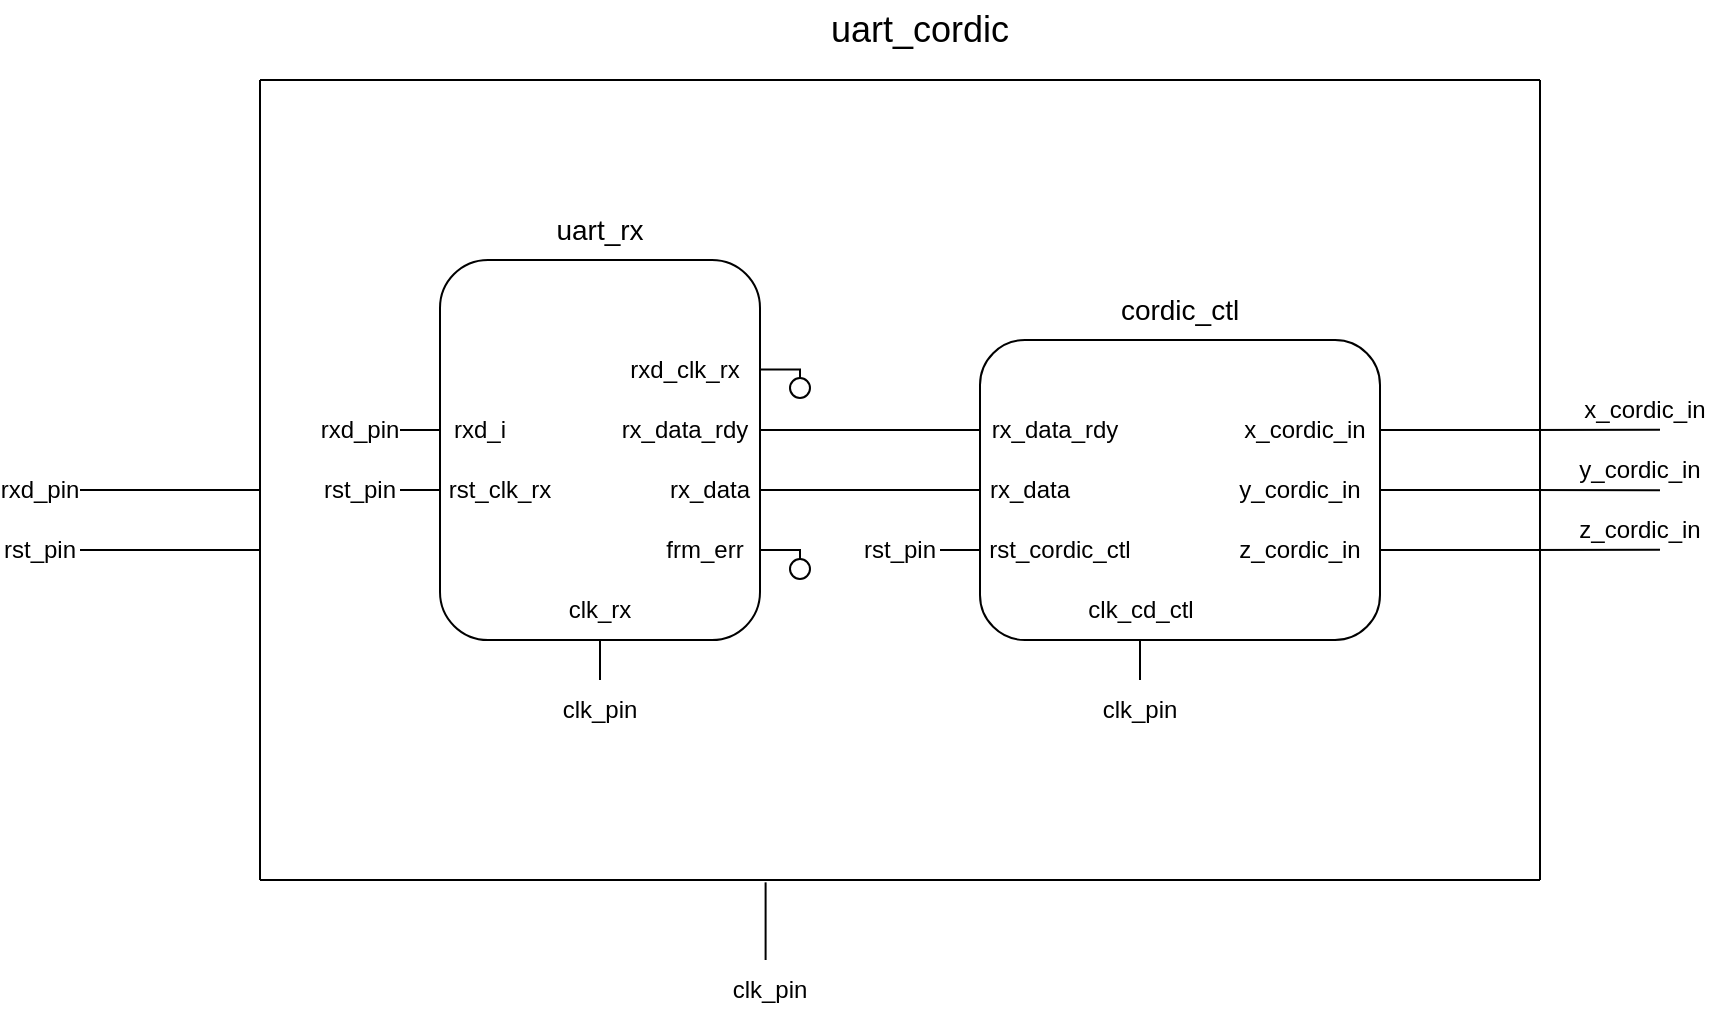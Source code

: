 <mxfile version="24.7.8">
  <diagram id="SEVy3bsyrVNrqaWMy1Hi" name="Página-1">
    <mxGraphModel dx="854" dy="-108" grid="1" gridSize="10" guides="1" tooltips="1" connect="1" arrows="1" fold="1" page="0" pageScale="1" pageWidth="1169" pageHeight="1654" math="0" shadow="0">
      <root>
        <mxCell id="0" />
        <mxCell id="1" parent="0" />
        <mxCell id="6v44J63JRGMGie98hEK5-2" value="&lt;span style=&quot;font-size: 18px;&quot;&gt;uart_cordic&lt;/span&gt;" style="text;html=1;align=center;verticalAlign=middle;whiteSpace=wrap;rounded=0;" parent="1" vertex="1">
          <mxGeometry x="275" y="640" width="110" height="30" as="geometry" />
        </mxCell>
        <mxCell id="6v44J63JRGMGie98hEK5-5" value="" style="rounded=1;whiteSpace=wrap;html=1;fillColor=default;" parent="1" vertex="1">
          <mxGeometry x="90" y="770" width="160" height="190" as="geometry" />
        </mxCell>
        <mxCell id="6v44J63JRGMGie98hEK5-6" value="&lt;font style=&quot;font-size: 14px;&quot;&gt;uart_rx&lt;/font&gt;" style="text;html=1;align=center;verticalAlign=middle;whiteSpace=wrap;rounded=0;" parent="1" vertex="1">
          <mxGeometry x="140" y="740" width="60" height="30" as="geometry" />
        </mxCell>
        <mxCell id="6v44J63JRGMGie98hEK5-8" value="" style="rounded=1;whiteSpace=wrap;html=1;" parent="1" vertex="1">
          <mxGeometry x="360" y="810" width="200" height="150" as="geometry" />
        </mxCell>
        <mxCell id="6v44J63JRGMGie98hEK5-9" value="&lt;font style=&quot;font-size: 14px;&quot;&gt;cordic_ctl&lt;/font&gt;" style="text;html=1;align=center;verticalAlign=middle;whiteSpace=wrap;rounded=0;" parent="1" vertex="1">
          <mxGeometry x="430" y="780" width="60" height="30" as="geometry" />
        </mxCell>
        <mxCell id="6v44J63JRGMGie98hEK5-13" value="clk_rx" style="text;html=1;align=center;verticalAlign=middle;whiteSpace=wrap;rounded=0;" parent="1" vertex="1">
          <mxGeometry x="160" y="930" width="20" height="30" as="geometry" />
        </mxCell>
        <mxCell id="6v44J63JRGMGie98hEK5-14" value="clk_cd_ctl" style="text;html=1;align=center;verticalAlign=middle;whiteSpace=wrap;rounded=0;" parent="1" vertex="1">
          <mxGeometry x="412.5" y="930" width="55" height="30" as="geometry" />
        </mxCell>
        <mxCell id="6v44J63JRGMGie98hEK5-26" style="edgeStyle=orthogonalEdgeStyle;rounded=0;orthogonalLoop=1;jettySize=auto;html=1;entryX=0.5;entryY=1;entryDx=0;entryDy=0;endArrow=none;endFill=0;" parent="1" source="6v44J63JRGMGie98hEK5-22" target="6v44J63JRGMGie98hEK5-13" edge="1">
          <mxGeometry relative="1" as="geometry" />
        </mxCell>
        <mxCell id="6v44J63JRGMGie98hEK5-22" value="clk_pin" style="text;html=1;align=center;verticalAlign=middle;whiteSpace=wrap;rounded=0;" parent="1" vertex="1">
          <mxGeometry x="150" y="980" width="40" height="30" as="geometry" />
        </mxCell>
        <mxCell id="6v44J63JRGMGie98hEK5-28" style="edgeStyle=orthogonalEdgeStyle;rounded=0;orthogonalLoop=1;jettySize=auto;html=1;entryX=0.5;entryY=1;entryDx=0;entryDy=0;endArrow=none;endFill=0;" parent="1" source="6v44J63JRGMGie98hEK5-27" target="6v44J63JRGMGie98hEK5-14" edge="1">
          <mxGeometry relative="1" as="geometry" />
        </mxCell>
        <mxCell id="6v44J63JRGMGie98hEK5-27" value="clk_pin" style="text;html=1;align=center;verticalAlign=middle;whiteSpace=wrap;rounded=0;" parent="1" vertex="1">
          <mxGeometry x="420" y="980" width="40" height="30" as="geometry" />
        </mxCell>
        <mxCell id="6v44J63JRGMGie98hEK5-29" value="rst_clk_rx" style="text;html=1;align=center;verticalAlign=middle;whiteSpace=wrap;rounded=0;" parent="1" vertex="1">
          <mxGeometry x="90" y="870" width="60" height="30" as="geometry" />
        </mxCell>
        <mxCell id="6v44J63JRGMGie98hEK5-30" value="rst_cordic_ctl" style="text;html=1;align=center;verticalAlign=middle;whiteSpace=wrap;rounded=0;" parent="1" vertex="1">
          <mxGeometry x="360" y="900" width="80" height="30" as="geometry" />
        </mxCell>
        <mxCell id="6v44J63JRGMGie98hEK5-32" style="edgeStyle=orthogonalEdgeStyle;rounded=0;orthogonalLoop=1;jettySize=auto;html=1;exitX=1;exitY=0.5;exitDx=0;exitDy=0;entryX=0;entryY=0.5;entryDx=0;entryDy=0;endArrow=none;endFill=0;" parent="1" source="6v44J63JRGMGie98hEK5-31" target="6v44J63JRGMGie98hEK5-29" edge="1">
          <mxGeometry relative="1" as="geometry" />
        </mxCell>
        <mxCell id="6v44J63JRGMGie98hEK5-31" value="rst_pin" style="text;html=1;align=center;verticalAlign=middle;whiteSpace=wrap;rounded=0;" parent="1" vertex="1">
          <mxGeometry x="30" y="870" width="40" height="30" as="geometry" />
        </mxCell>
        <mxCell id="6v44J63JRGMGie98hEK5-33" value="rxd_i" style="text;html=1;align=center;verticalAlign=middle;whiteSpace=wrap;rounded=0;" parent="1" vertex="1">
          <mxGeometry x="90" y="840" width="40" height="30" as="geometry" />
        </mxCell>
        <mxCell id="6v44J63JRGMGie98hEK5-35" style="edgeStyle=orthogonalEdgeStyle;rounded=0;orthogonalLoop=1;jettySize=auto;html=1;entryX=0;entryY=0.5;entryDx=0;entryDy=0;endArrow=none;endFill=0;" parent="1" source="6v44J63JRGMGie98hEK5-34" target="6v44J63JRGMGie98hEK5-33" edge="1">
          <mxGeometry relative="1" as="geometry" />
        </mxCell>
        <mxCell id="6v44J63JRGMGie98hEK5-34" value="rxd_pin" style="text;html=1;align=center;verticalAlign=middle;whiteSpace=wrap;rounded=0;" parent="1" vertex="1">
          <mxGeometry x="30" y="840" width="40" height="30" as="geometry" />
        </mxCell>
        <mxCell id="6v44J63JRGMGie98hEK5-39" style="edgeStyle=orthogonalEdgeStyle;rounded=0;orthogonalLoop=1;jettySize=auto;html=1;exitX=1;exitY=0.5;exitDx=0;exitDy=0;startArrow=none;startFill=0;endArrow=none;endFill=0;" parent="1" source="6v44J63JRGMGie98hEK5-36" edge="1">
          <mxGeometry relative="1" as="geometry">
            <mxPoint y="885" as="targetPoint" />
          </mxGeometry>
        </mxCell>
        <mxCell id="6v44J63JRGMGie98hEK5-36" value="rxd_pin" style="text;html=1;align=center;verticalAlign=middle;whiteSpace=wrap;rounded=0;" parent="1" vertex="1">
          <mxGeometry x="-130" y="870" width="40" height="30" as="geometry" />
        </mxCell>
        <mxCell id="6v44J63JRGMGie98hEK5-38" value="rst_pin" style="text;html=1;align=center;verticalAlign=middle;whiteSpace=wrap;rounded=0;" parent="1" vertex="1">
          <mxGeometry x="-130" y="900" width="40" height="30" as="geometry" />
        </mxCell>
        <mxCell id="6v44J63JRGMGie98hEK5-40" style="edgeStyle=orthogonalEdgeStyle;rounded=0;orthogonalLoop=1;jettySize=auto;html=1;exitX=1;exitY=0.5;exitDx=0;exitDy=0;endArrow=none;endFill=0;" parent="1" source="6v44J63JRGMGie98hEK5-38" edge="1">
          <mxGeometry relative="1" as="geometry">
            <mxPoint y="915" as="targetPoint" />
          </mxGeometry>
        </mxCell>
        <mxCell id="6v44J63JRGMGie98hEK5-41" value="clk_pin" style="text;html=1;align=center;verticalAlign=middle;whiteSpace=wrap;rounded=0;" parent="1" vertex="1">
          <mxGeometry x="235" y="1120" width="40" height="30" as="geometry" />
        </mxCell>
        <mxCell id="6v44J63JRGMGie98hEK5-42" style="edgeStyle=orthogonalEdgeStyle;rounded=0;orthogonalLoop=1;jettySize=auto;html=1;entryX=0.31;entryY=1.003;entryDx=0;entryDy=0;entryPerimeter=0;endArrow=none;endFill=0;" parent="1" source="6v44J63JRGMGie98hEK5-41" edge="1">
          <mxGeometry relative="1" as="geometry">
            <mxPoint x="252.8" y="1081.17" as="targetPoint" />
            <Array as="points">
              <mxPoint x="253" y="1135" />
            </Array>
          </mxGeometry>
        </mxCell>
        <mxCell id="6v44J63JRGMGie98hEK5-60" style="edgeStyle=orthogonalEdgeStyle;rounded=0;orthogonalLoop=1;jettySize=auto;html=1;entryX=0;entryY=0.5;entryDx=0;entryDy=0;endArrow=none;endFill=0;" parent="1" source="6v44J63JRGMGie98hEK5-43" target="6v44J63JRGMGie98hEK5-58" edge="1">
          <mxGeometry relative="1" as="geometry" />
        </mxCell>
        <mxCell id="6v44J63JRGMGie98hEK5-43" value="rx_data" style="text;html=1;align=center;verticalAlign=middle;whiteSpace=wrap;rounded=0;" parent="1" vertex="1">
          <mxGeometry x="200" y="870" width="50" height="30" as="geometry" />
        </mxCell>
        <mxCell id="6v44J63JRGMGie98hEK5-46" value="rx_data_rdy" style="text;html=1;align=center;verticalAlign=middle;whiteSpace=wrap;rounded=0;" parent="1" vertex="1">
          <mxGeometry x="175" y="840" width="75" height="30" as="geometry" />
        </mxCell>
        <mxCell id="6v44J63JRGMGie98hEK5-52" value="" style="endArrow=none;html=1;rounded=0;" parent="1" edge="1">
          <mxGeometry width="50" height="50" relative="1" as="geometry">
            <mxPoint y="1080" as="sourcePoint" />
            <mxPoint y="680" as="targetPoint" />
          </mxGeometry>
        </mxCell>
        <mxCell id="6v44J63JRGMGie98hEK5-53" value="" style="endArrow=none;html=1;rounded=0;" parent="1" edge="1">
          <mxGeometry width="50" height="50" relative="1" as="geometry">
            <mxPoint y="680" as="sourcePoint" />
            <mxPoint x="640" y="680" as="targetPoint" />
          </mxGeometry>
        </mxCell>
        <mxCell id="6v44J63JRGMGie98hEK5-54" value="" style="endArrow=none;html=1;rounded=0;" parent="1" edge="1">
          <mxGeometry width="50" height="50" relative="1" as="geometry">
            <mxPoint y="1080" as="sourcePoint" />
            <mxPoint x="640" y="1080" as="targetPoint" />
          </mxGeometry>
        </mxCell>
        <mxCell id="6v44J63JRGMGie98hEK5-55" value="" style="endArrow=none;html=1;rounded=0;" parent="1" edge="1">
          <mxGeometry width="50" height="50" relative="1" as="geometry">
            <mxPoint x="640" y="1080" as="sourcePoint" />
            <mxPoint x="640" y="680" as="targetPoint" />
          </mxGeometry>
        </mxCell>
        <mxCell id="6v44J63JRGMGie98hEK5-56" value="" style="endArrow=none;html=1;rounded=0;exitX=1;exitY=0.5;exitDx=0;exitDy=0;entryX=0;entryY=0.5;entryDx=0;entryDy=0;" parent="1" source="6v44J63JRGMGie98hEK5-46" target="6v44J63JRGMGie98hEK5-59" edge="1">
          <mxGeometry width="50" height="50" relative="1" as="geometry">
            <mxPoint x="280" y="870" as="sourcePoint" />
            <mxPoint x="330" y="820" as="targetPoint" />
          </mxGeometry>
        </mxCell>
        <mxCell id="6v44J63JRGMGie98hEK5-58" value="rx_data" style="text;html=1;align=center;verticalAlign=middle;whiteSpace=wrap;rounded=0;" parent="1" vertex="1">
          <mxGeometry x="360" y="870" width="50" height="30" as="geometry" />
        </mxCell>
        <mxCell id="6v44J63JRGMGie98hEK5-59" value="rx_data_rdy" style="text;html=1;align=center;verticalAlign=middle;whiteSpace=wrap;rounded=0;" parent="1" vertex="1">
          <mxGeometry x="360" y="840" width="75" height="30" as="geometry" />
        </mxCell>
        <mxCell id="6v44J63JRGMGie98hEK5-61" style="edgeStyle=orthogonalEdgeStyle;rounded=0;orthogonalLoop=1;jettySize=auto;html=1;exitX=1;exitY=0.5;exitDx=0;exitDy=0;entryX=0;entryY=0.5;entryDx=0;entryDy=0;endArrow=none;endFill=0;" parent="1" source="6v44J63JRGMGie98hEK5-62" edge="1">
          <mxGeometry relative="1" as="geometry">
            <mxPoint x="360" y="915" as="targetPoint" />
          </mxGeometry>
        </mxCell>
        <mxCell id="6v44J63JRGMGie98hEK5-62" value="rst_pin" style="text;html=1;align=center;verticalAlign=middle;whiteSpace=wrap;rounded=0;" parent="1" vertex="1">
          <mxGeometry x="300" y="900" width="40" height="30" as="geometry" />
        </mxCell>
        <mxCell id="6v44J63JRGMGie98hEK5-65" style="edgeStyle=orthogonalEdgeStyle;rounded=0;orthogonalLoop=1;jettySize=auto;html=1;endArrow=circle;endFill=0;endSize=4;" parent="1" edge="1">
          <mxGeometry relative="1" as="geometry">
            <mxPoint x="270" y="840" as="targetPoint" />
            <mxPoint x="250" y="824.7" as="sourcePoint" />
          </mxGeometry>
        </mxCell>
        <mxCell id="6v44J63JRGMGie98hEK5-63" value="rxd_clk_rx" style="text;html=1;align=center;verticalAlign=middle;whiteSpace=wrap;rounded=0;" parent="1" vertex="1">
          <mxGeometry x="175" y="810" width="75" height="30" as="geometry" />
        </mxCell>
        <mxCell id="6v44J63JRGMGie98hEK5-66" style="edgeStyle=orthogonalEdgeStyle;rounded=0;orthogonalLoop=1;jettySize=auto;html=1;endArrow=circle;endFill=0;endSize=4;" parent="1" source="6v44J63JRGMGie98hEK5-64" edge="1">
          <mxGeometry relative="1" as="geometry">
            <mxPoint x="270" y="930" as="targetPoint" />
          </mxGeometry>
        </mxCell>
        <mxCell id="6v44J63JRGMGie98hEK5-64" value="frm_err" style="text;html=1;align=center;verticalAlign=middle;whiteSpace=wrap;rounded=0;" parent="1" vertex="1">
          <mxGeometry x="195" y="900" width="55" height="30" as="geometry" />
        </mxCell>
        <mxCell id="SsOrcZFB5O0d8OT33Z8v-7" style="edgeStyle=orthogonalEdgeStyle;rounded=0;orthogonalLoop=1;jettySize=auto;html=1;exitX=1;exitY=0.5;exitDx=0;exitDy=0;endArrow=none;endFill=0;" edge="1" parent="1" source="SsOrcZFB5O0d8OT33Z8v-2">
          <mxGeometry relative="1" as="geometry">
            <mxPoint x="700" y="914.857" as="targetPoint" />
          </mxGeometry>
        </mxCell>
        <mxCell id="SsOrcZFB5O0d8OT33Z8v-2" value="z_cordic_in" style="text;html=1;align=center;verticalAlign=middle;whiteSpace=wrap;rounded=0;" vertex="1" parent="1">
          <mxGeometry x="480" y="900" width="80" height="30" as="geometry" />
        </mxCell>
        <mxCell id="SsOrcZFB5O0d8OT33Z8v-6" style="edgeStyle=orthogonalEdgeStyle;rounded=0;orthogonalLoop=1;jettySize=auto;html=1;exitX=1;exitY=0.5;exitDx=0;exitDy=0;endArrow=none;endFill=0;" edge="1" parent="1" source="SsOrcZFB5O0d8OT33Z8v-3">
          <mxGeometry relative="1" as="geometry">
            <mxPoint x="700" y="885.143" as="targetPoint" />
          </mxGeometry>
        </mxCell>
        <mxCell id="SsOrcZFB5O0d8OT33Z8v-3" value="y_cordic_in" style="text;html=1;align=center;verticalAlign=middle;whiteSpace=wrap;rounded=0;" vertex="1" parent="1">
          <mxGeometry x="480" y="870" width="80" height="30" as="geometry" />
        </mxCell>
        <mxCell id="SsOrcZFB5O0d8OT33Z8v-5" style="edgeStyle=orthogonalEdgeStyle;rounded=0;orthogonalLoop=1;jettySize=auto;html=1;exitX=1;exitY=0.5;exitDx=0;exitDy=0;endArrow=none;endFill=0;" edge="1" parent="1" source="SsOrcZFB5O0d8OT33Z8v-4">
          <mxGeometry relative="1" as="geometry">
            <mxPoint x="700" y="854.857" as="targetPoint" />
          </mxGeometry>
        </mxCell>
        <mxCell id="SsOrcZFB5O0d8OT33Z8v-4" value="x_cordic_in" style="text;html=1;align=center;verticalAlign=middle;whiteSpace=wrap;rounded=0;" vertex="1" parent="1">
          <mxGeometry x="485" y="840" width="75" height="30" as="geometry" />
        </mxCell>
        <mxCell id="SsOrcZFB5O0d8OT33Z8v-9" value="z_cordic_in" style="text;html=1;align=center;verticalAlign=middle;whiteSpace=wrap;rounded=0;" vertex="1" parent="1">
          <mxGeometry x="650" y="890" width="80" height="30" as="geometry" />
        </mxCell>
        <mxCell id="SsOrcZFB5O0d8OT33Z8v-10" value="y_cordic_in" style="text;html=1;align=center;verticalAlign=middle;whiteSpace=wrap;rounded=0;" vertex="1" parent="1">
          <mxGeometry x="650" y="860" width="80" height="30" as="geometry" />
        </mxCell>
        <mxCell id="SsOrcZFB5O0d8OT33Z8v-11" value="x_cordic_in" style="text;html=1;align=center;verticalAlign=middle;whiteSpace=wrap;rounded=0;" vertex="1" parent="1">
          <mxGeometry x="655" y="830" width="75" height="30" as="geometry" />
        </mxCell>
      </root>
    </mxGraphModel>
  </diagram>
</mxfile>
